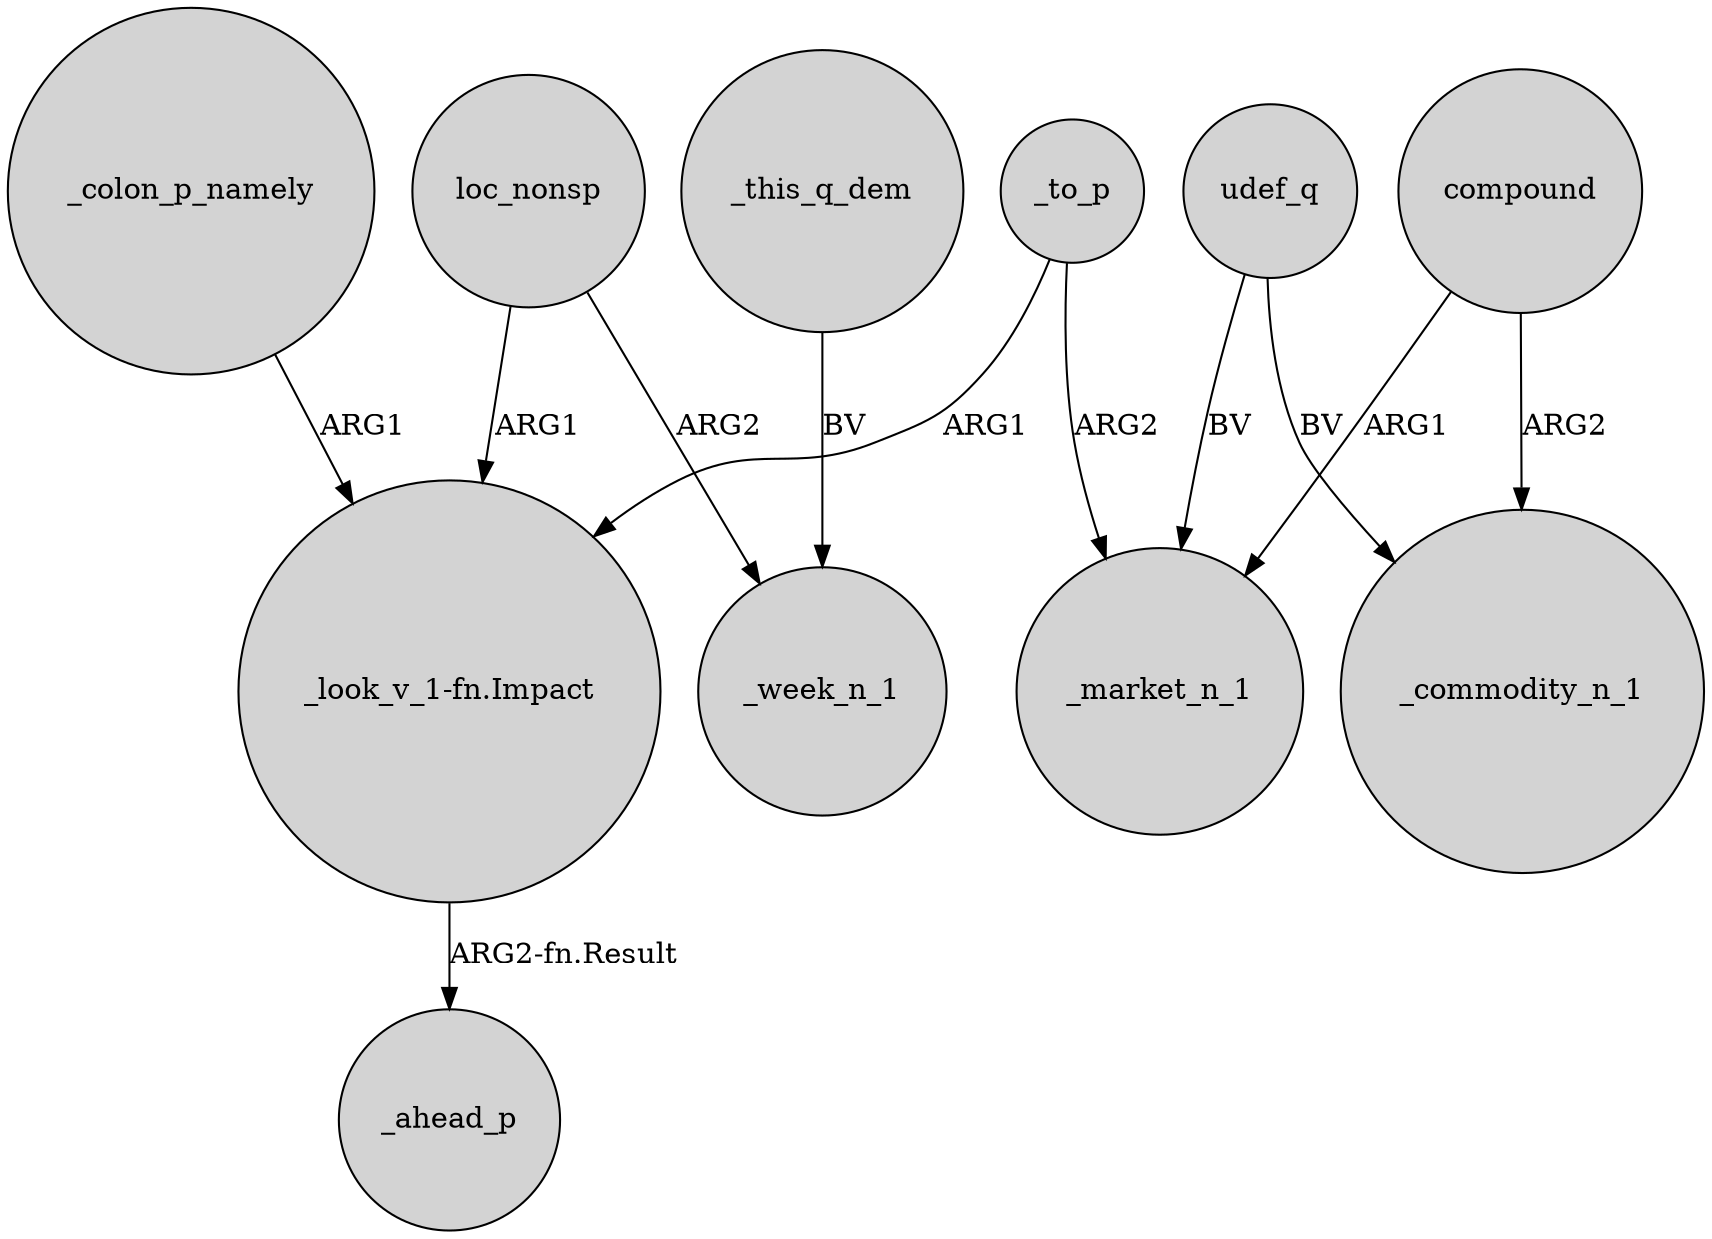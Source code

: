 digraph {
	node [shape=circle style=filled]
	_to_p -> "_look_v_1-fn.Impact" [label=ARG1]
	loc_nonsp -> "_look_v_1-fn.Impact" [label=ARG1]
	"_look_v_1-fn.Impact" -> _ahead_p [label="ARG2-fn.Result"]
	udef_q -> _market_n_1 [label=BV]
	loc_nonsp -> _week_n_1 [label=ARG2]
	udef_q -> _commodity_n_1 [label=BV]
	compound -> _market_n_1 [label=ARG1]
	compound -> _commodity_n_1 [label=ARG2]
	_to_p -> _market_n_1 [label=ARG2]
	_colon_p_namely -> "_look_v_1-fn.Impact" [label=ARG1]
	_this_q_dem -> _week_n_1 [label=BV]
}
